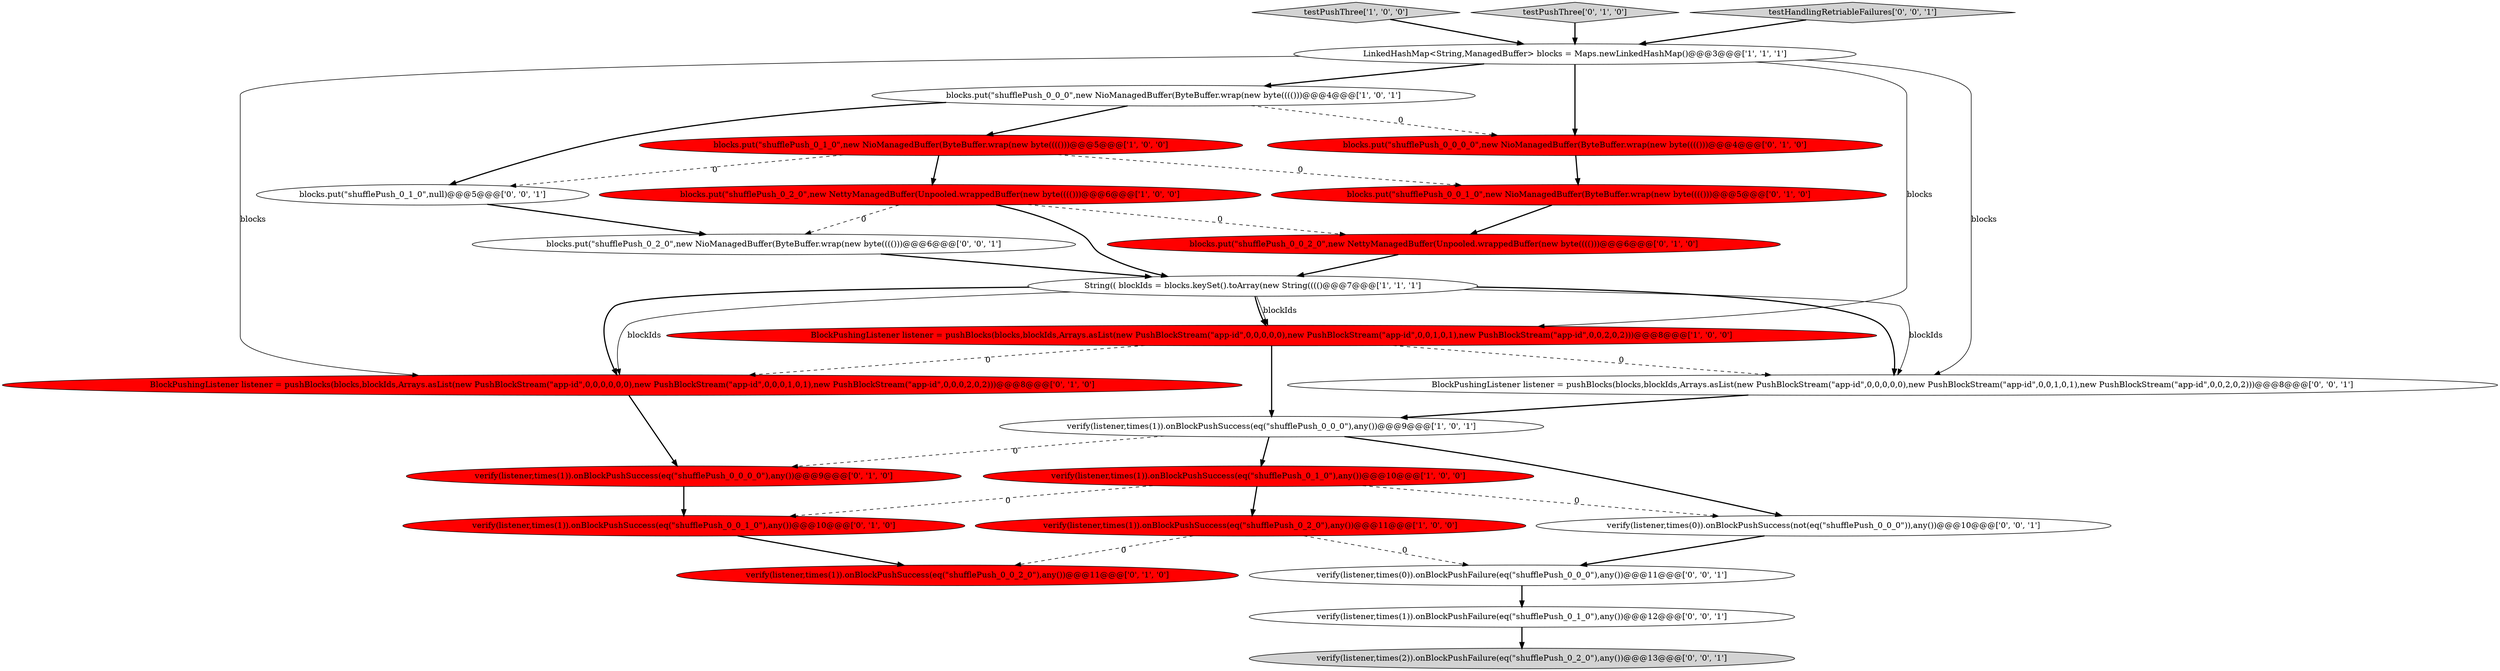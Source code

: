 digraph {
17 [style = filled, label = "verify(listener,times(1)).onBlockPushSuccess(eq(\"shufflePush_0_0_2_0\"),any())@@@11@@@['0', '1', '0']", fillcolor = red, shape = ellipse image = "AAA1AAABBB2BBB"];
18 [style = filled, label = "verify(listener,times(1)).onBlockPushFailure(eq(\"shufflePush_0_1_0\"),any())@@@12@@@['0', '0', '1']", fillcolor = white, shape = ellipse image = "AAA0AAABBB3BBB"];
0 [style = filled, label = "testPushThree['1', '0', '0']", fillcolor = lightgray, shape = diamond image = "AAA0AAABBB1BBB"];
3 [style = filled, label = "blocks.put(\"shufflePush_0_1_0\",new NioManagedBuffer(ByteBuffer.wrap(new byte(((()))@@@5@@@['1', '0', '0']", fillcolor = red, shape = ellipse image = "AAA1AAABBB1BBB"];
13 [style = filled, label = "testPushThree['0', '1', '0']", fillcolor = lightgray, shape = diamond image = "AAA0AAABBB2BBB"];
15 [style = filled, label = "BlockPushingListener listener = pushBlocks(blocks,blockIds,Arrays.asList(new PushBlockStream(\"app-id\",0,0,0,0,0,0),new PushBlockStream(\"app-id\",0,0,0,1,0,1),new PushBlockStream(\"app-id\",0,0,0,2,0,2)))@@@8@@@['0', '1', '0']", fillcolor = red, shape = ellipse image = "AAA1AAABBB2BBB"];
7 [style = filled, label = "LinkedHashMap<String,ManagedBuffer> blocks = Maps.newLinkedHashMap()@@@3@@@['1', '1', '1']", fillcolor = white, shape = ellipse image = "AAA0AAABBB1BBB"];
24 [style = filled, label = "BlockPushingListener listener = pushBlocks(blocks,blockIds,Arrays.asList(new PushBlockStream(\"app-id\",0,0,0,0,0),new PushBlockStream(\"app-id\",0,0,1,0,1),new PushBlockStream(\"app-id\",0,0,2,0,2)))@@@8@@@['0', '0', '1']", fillcolor = white, shape = ellipse image = "AAA0AAABBB3BBB"];
1 [style = filled, label = "verify(listener,times(1)).onBlockPushSuccess(eq(\"shufflePush_0_0_0\"),any())@@@9@@@['1', '0', '1']", fillcolor = white, shape = ellipse image = "AAA0AAABBB1BBB"];
23 [style = filled, label = "testHandlingRetriableFailures['0', '0', '1']", fillcolor = lightgray, shape = diamond image = "AAA0AAABBB3BBB"];
11 [style = filled, label = "blocks.put(\"shufflePush_0_0_0_0\",new NioManagedBuffer(ByteBuffer.wrap(new byte(((()))@@@4@@@['0', '1', '0']", fillcolor = red, shape = ellipse image = "AAA1AAABBB2BBB"];
20 [style = filled, label = "verify(listener,times(0)).onBlockPushSuccess(not(eq(\"shufflePush_0_0_0\")),any())@@@10@@@['0', '0', '1']", fillcolor = white, shape = ellipse image = "AAA0AAABBB3BBB"];
2 [style = filled, label = "verify(listener,times(1)).onBlockPushSuccess(eq(\"shufflePush_0_1_0\"),any())@@@10@@@['1', '0', '0']", fillcolor = red, shape = ellipse image = "AAA1AAABBB1BBB"];
4 [style = filled, label = "verify(listener,times(1)).onBlockPushSuccess(eq(\"shufflePush_0_2_0\"),any())@@@11@@@['1', '0', '0']", fillcolor = red, shape = ellipse image = "AAA1AAABBB1BBB"];
14 [style = filled, label = "blocks.put(\"shufflePush_0_0_2_0\",new NettyManagedBuffer(Unpooled.wrappedBuffer(new byte(((()))@@@6@@@['0', '1', '0']", fillcolor = red, shape = ellipse image = "AAA1AAABBB2BBB"];
12 [style = filled, label = "blocks.put(\"shufflePush_0_0_1_0\",new NioManagedBuffer(ByteBuffer.wrap(new byte(((()))@@@5@@@['0', '1', '0']", fillcolor = red, shape = ellipse image = "AAA1AAABBB2BBB"];
16 [style = filled, label = "verify(listener,times(1)).onBlockPushSuccess(eq(\"shufflePush_0_0_1_0\"),any())@@@10@@@['0', '1', '0']", fillcolor = red, shape = ellipse image = "AAA1AAABBB2BBB"];
19 [style = filled, label = "verify(listener,times(0)).onBlockPushFailure(eq(\"shufflePush_0_0_0\"),any())@@@11@@@['0', '0', '1']", fillcolor = white, shape = ellipse image = "AAA0AAABBB3BBB"];
21 [style = filled, label = "blocks.put(\"shufflePush_0_1_0\",null)@@@5@@@['0', '0', '1']", fillcolor = white, shape = ellipse image = "AAA0AAABBB3BBB"];
10 [style = filled, label = "verify(listener,times(1)).onBlockPushSuccess(eq(\"shufflePush_0_0_0_0\"),any())@@@9@@@['0', '1', '0']", fillcolor = red, shape = ellipse image = "AAA1AAABBB2BBB"];
25 [style = filled, label = "verify(listener,times(2)).onBlockPushFailure(eq(\"shufflePush_0_2_0\"),any())@@@13@@@['0', '0', '1']", fillcolor = lightgray, shape = ellipse image = "AAA0AAABBB3BBB"];
22 [style = filled, label = "blocks.put(\"shufflePush_0_2_0\",new NioManagedBuffer(ByteBuffer.wrap(new byte(((()))@@@6@@@['0', '0', '1']", fillcolor = white, shape = ellipse image = "AAA0AAABBB3BBB"];
5 [style = filled, label = "String(( blockIds = blocks.keySet().toArray(new String(((()@@@7@@@['1', '1', '1']", fillcolor = white, shape = ellipse image = "AAA0AAABBB1BBB"];
8 [style = filled, label = "blocks.put(\"shufflePush_0_0_0\",new NioManagedBuffer(ByteBuffer.wrap(new byte(((()))@@@4@@@['1', '0', '1']", fillcolor = white, shape = ellipse image = "AAA0AAABBB1BBB"];
9 [style = filled, label = "blocks.put(\"shufflePush_0_2_0\",new NettyManagedBuffer(Unpooled.wrappedBuffer(new byte(((()))@@@6@@@['1', '0', '0']", fillcolor = red, shape = ellipse image = "AAA1AAABBB1BBB"];
6 [style = filled, label = "BlockPushingListener listener = pushBlocks(blocks,blockIds,Arrays.asList(new PushBlockStream(\"app-id\",0,0,0,0,0),new PushBlockStream(\"app-id\",0,0,1,0,1),new PushBlockStream(\"app-id\",0,0,2,0,2)))@@@8@@@['1', '0', '0']", fillcolor = red, shape = ellipse image = "AAA1AAABBB1BBB"];
5->24 [style = solid, label="blockIds"];
15->10 [style = bold, label=""];
19->18 [style = bold, label=""];
7->11 [style = bold, label=""];
7->24 [style = solid, label="blocks"];
2->20 [style = dashed, label="0"];
4->17 [style = dashed, label="0"];
3->21 [style = dashed, label="0"];
7->15 [style = solid, label="blocks"];
8->3 [style = bold, label=""];
7->6 [style = solid, label="blocks"];
1->20 [style = bold, label=""];
5->15 [style = bold, label=""];
9->22 [style = dashed, label="0"];
11->12 [style = bold, label=""];
1->10 [style = dashed, label="0"];
16->17 [style = bold, label=""];
7->8 [style = bold, label=""];
2->4 [style = bold, label=""];
22->5 [style = bold, label=""];
0->7 [style = bold, label=""];
3->9 [style = bold, label=""];
6->1 [style = bold, label=""];
5->15 [style = solid, label="blockIds"];
5->6 [style = solid, label="blockIds"];
9->14 [style = dashed, label="0"];
3->12 [style = dashed, label="0"];
5->6 [style = bold, label=""];
10->16 [style = bold, label=""];
6->15 [style = dashed, label="0"];
21->22 [style = bold, label=""];
13->7 [style = bold, label=""];
6->24 [style = dashed, label="0"];
5->24 [style = bold, label=""];
2->16 [style = dashed, label="0"];
12->14 [style = bold, label=""];
18->25 [style = bold, label=""];
9->5 [style = bold, label=""];
8->21 [style = bold, label=""];
4->19 [style = dashed, label="0"];
1->2 [style = bold, label=""];
23->7 [style = bold, label=""];
24->1 [style = bold, label=""];
8->11 [style = dashed, label="0"];
20->19 [style = bold, label=""];
14->5 [style = bold, label=""];
}

